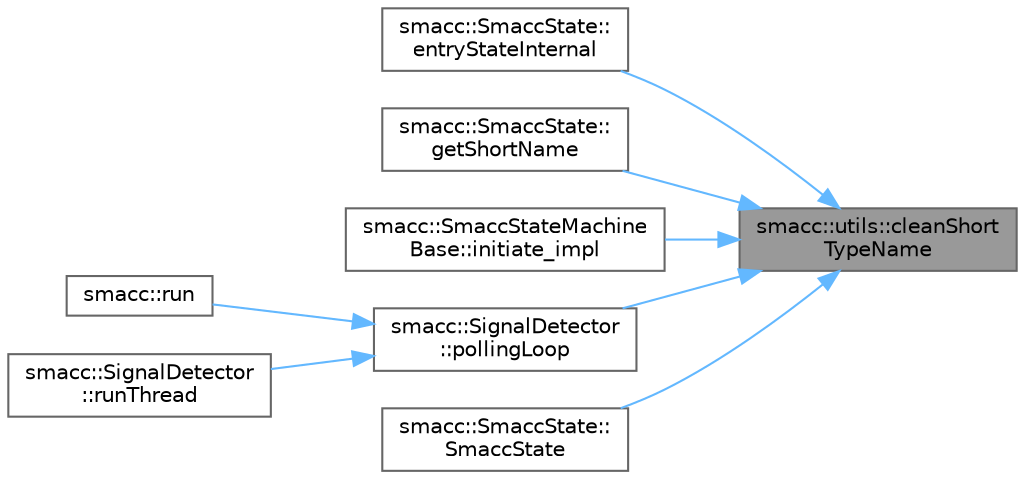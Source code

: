 digraph "smacc::utils::cleanShortTypeName"
{
 // LATEX_PDF_SIZE
  bgcolor="transparent";
  edge [fontname=Helvetica,fontsize=10,labelfontname=Helvetica,labelfontsize=10];
  node [fontname=Helvetica,fontsize=10,shape=box,height=0.2,width=0.4];
  rankdir="RL";
  Node1 [label="smacc::utils::cleanShort\lTypeName",height=0.2,width=0.4,color="gray40", fillcolor="grey60", style="filled", fontcolor="black",tooltip=" "];
  Node1 -> Node2 [dir="back",color="steelblue1",style="solid"];
  Node2 [label="smacc::SmaccState::\lentryStateInternal",height=0.2,width=0.4,color="grey40", fillcolor="white", style="filled",URL="$classsmacc_1_1SmaccState.html#a084b95d0cb856d048fdb5ce81400eec7",tooltip=" "];
  Node1 -> Node3 [dir="back",color="steelblue1",style="solid"];
  Node3 [label="smacc::SmaccState::\lgetShortName",height=0.2,width=0.4,color="grey40", fillcolor="white", style="filled",URL="$classsmacc_1_1SmaccState.html#a4db028a85244653e48957d2b3371413d",tooltip=" "];
  Node1 -> Node4 [dir="back",color="steelblue1",style="solid"];
  Node4 [label="smacc::SmaccStateMachine\lBase::initiate_impl",height=0.2,width=0.4,color="grey40", fillcolor="white", style="filled",URL="$structsmacc_1_1SmaccStateMachineBase.html#a2dc1cd9a25b80f00602f1faab9b01e7b",tooltip=" "];
  Node1 -> Node5 [dir="back",color="steelblue1",style="solid"];
  Node5 [label="smacc::SignalDetector\l::pollingLoop",height=0.2,width=0.4,color="grey40", fillcolor="white", style="filled",URL="$classsmacc_1_1SignalDetector.html#a2665e66cdae9f6533c64bbcecf3fa199",tooltip=" "];
  Node5 -> Node6 [dir="back",color="steelblue1",style="solid"];
  Node6 [label="smacc::run",height=0.2,width=0.4,color="grey40", fillcolor="white", style="filled",URL="$namespacesmacc.html#a47ac3b8d2968b1ba4152afd64ab66bd0",tooltip=" "];
  Node5 -> Node7 [dir="back",color="steelblue1",style="solid"];
  Node7 [label="smacc::SignalDetector\l::runThread",height=0.2,width=0.4,color="grey40", fillcolor="white", style="filled",URL="$classsmacc_1_1SignalDetector.html#a48b3fee853ddcb25732408b22ecfcf39",tooltip=" "];
  Node1 -> Node8 [dir="back",color="steelblue1",style="solid"];
  Node8 [label="smacc::SmaccState::\lSmaccState",height=0.2,width=0.4,color="grey40", fillcolor="white", style="filled",URL="$classsmacc_1_1SmaccState.html#adc225018fe91da47e6e9f1d20150b26a",tooltip=" "];
}
